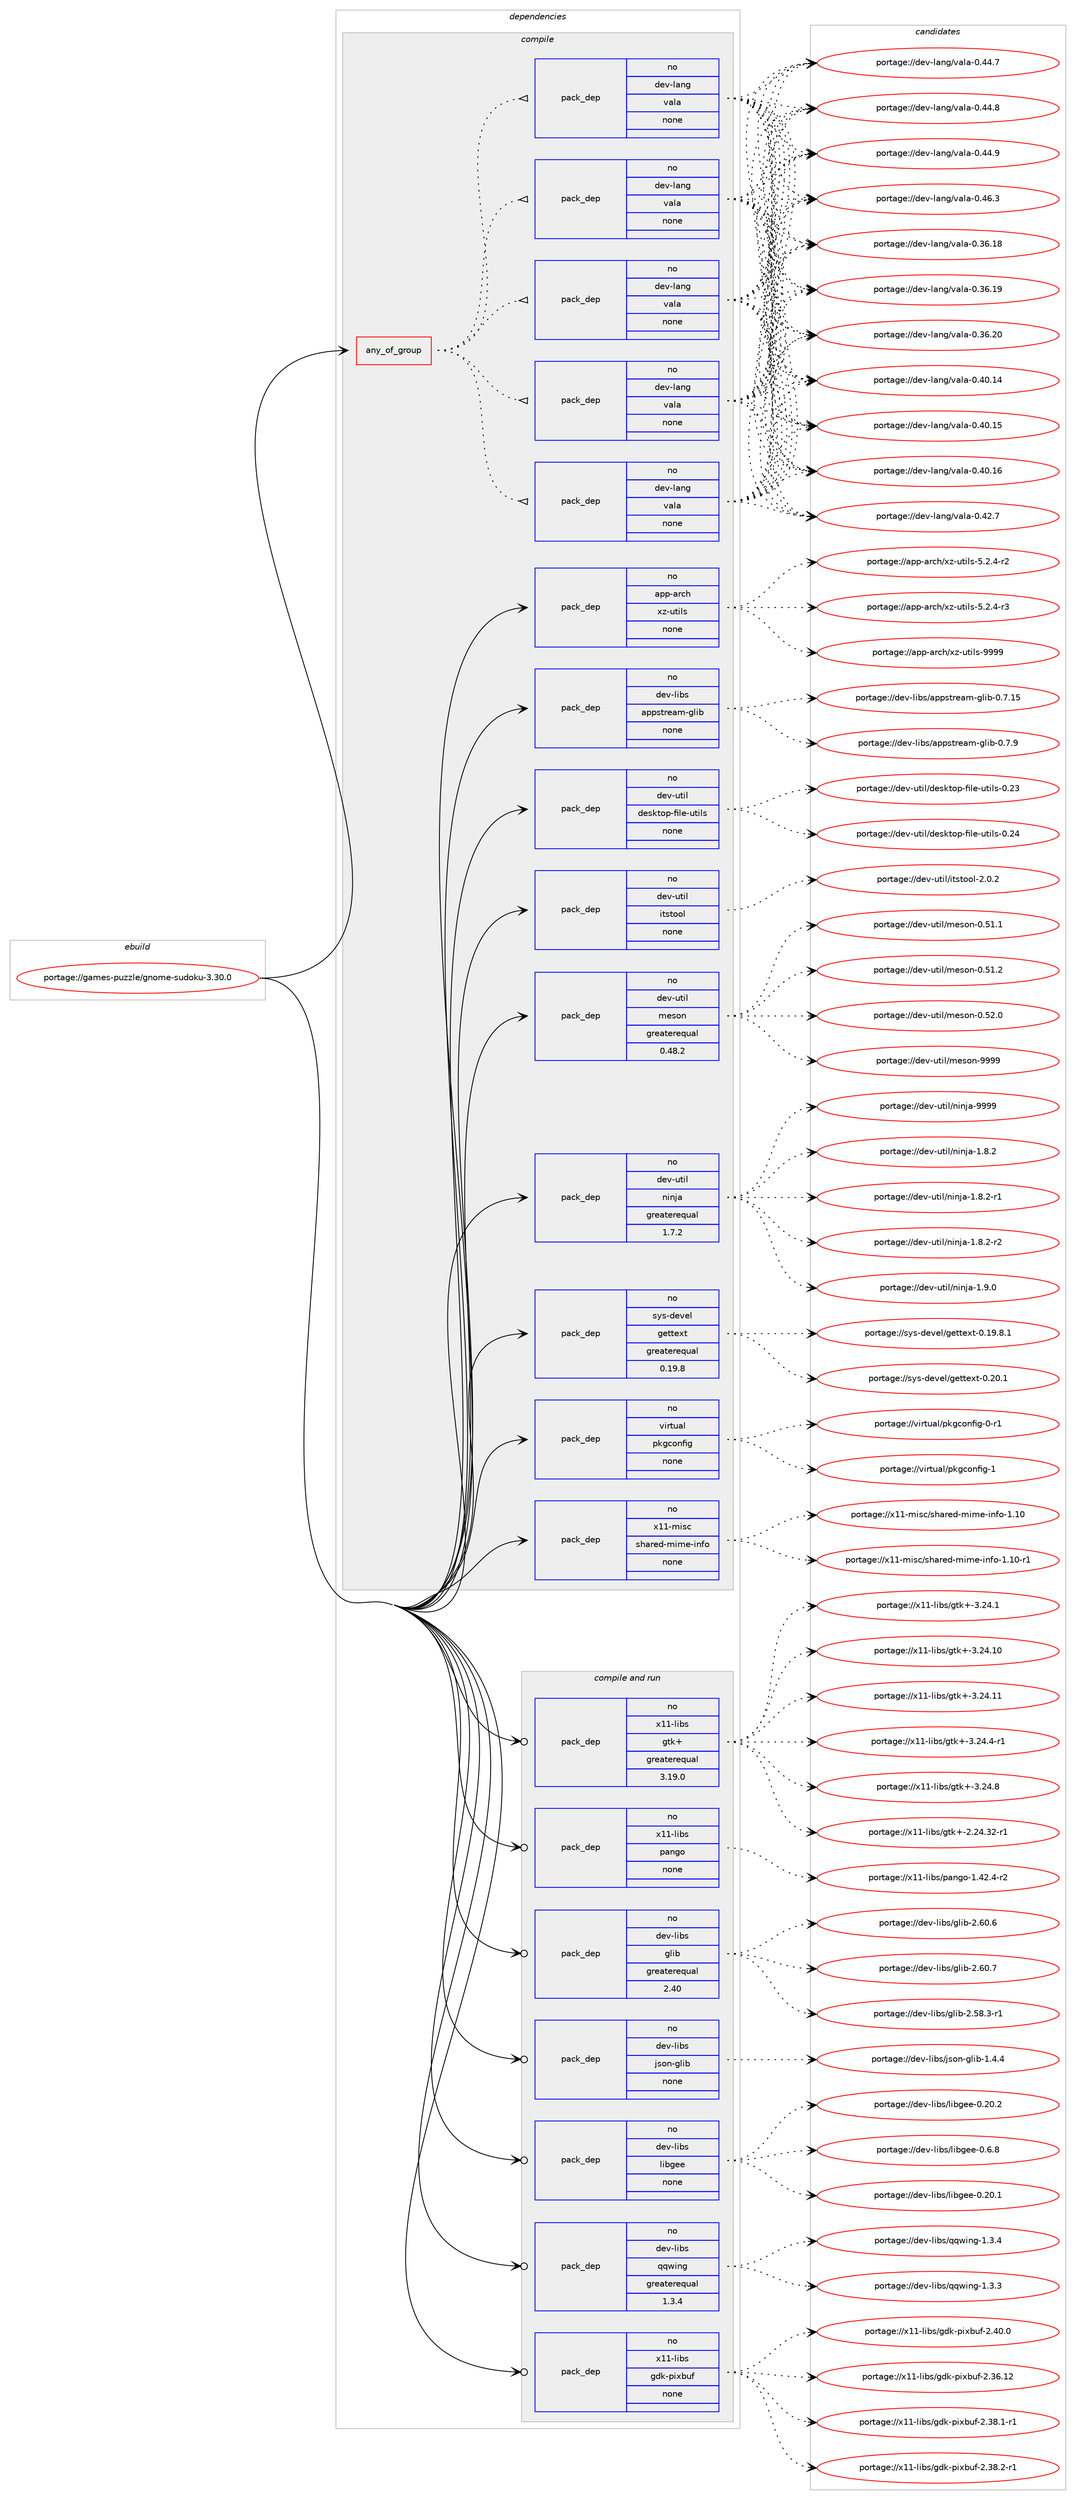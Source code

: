 digraph prolog {

# *************
# Graph options
# *************

newrank=true;
concentrate=true;
compound=true;
graph [rankdir=LR,fontname=Helvetica,fontsize=10,ranksep=1.5];#, ranksep=2.5, nodesep=0.2];
edge  [arrowhead=vee];
node  [fontname=Helvetica,fontsize=10];

# **********
# The ebuild
# **********

subgraph cluster_leftcol {
color=gray;
rank=same;
label=<<i>ebuild</i>>;
id [label="portage://games-puzzle/gnome-sudoku-3.30.0", color=red, width=4, href="../games-puzzle/gnome-sudoku-3.30.0.svg"];
}

# ****************
# The dependencies
# ****************

subgraph cluster_midcol {
color=gray;
label=<<i>dependencies</i>>;
subgraph cluster_compile {
fillcolor="#eeeeee";
style=filled;
label=<<i>compile</i>>;
subgraph any3923 {
dependency274845 [label=<<TABLE BORDER="0" CELLBORDER="1" CELLSPACING="0" CELLPADDING="4"><TR><TD CELLPADDING="10">any_of_group</TD></TR></TABLE>>, shape=none, color=red];subgraph pack197248 {
dependency274846 [label=<<TABLE BORDER="0" CELLBORDER="1" CELLSPACING="0" CELLPADDING="4" WIDTH="220"><TR><TD ROWSPAN="6" CELLPADDING="30">pack_dep</TD></TR><TR><TD WIDTH="110">no</TD></TR><TR><TD>dev-lang</TD></TR><TR><TD>vala</TD></TR><TR><TD>none</TD></TR><TR><TD></TD></TR></TABLE>>, shape=none, color=blue];
}
dependency274845:e -> dependency274846:w [weight=20,style="dotted",arrowhead="oinv"];
subgraph pack197249 {
dependency274847 [label=<<TABLE BORDER="0" CELLBORDER="1" CELLSPACING="0" CELLPADDING="4" WIDTH="220"><TR><TD ROWSPAN="6" CELLPADDING="30">pack_dep</TD></TR><TR><TD WIDTH="110">no</TD></TR><TR><TD>dev-lang</TD></TR><TR><TD>vala</TD></TR><TR><TD>none</TD></TR><TR><TD></TD></TR></TABLE>>, shape=none, color=blue];
}
dependency274845:e -> dependency274847:w [weight=20,style="dotted",arrowhead="oinv"];
subgraph pack197250 {
dependency274848 [label=<<TABLE BORDER="0" CELLBORDER="1" CELLSPACING="0" CELLPADDING="4" WIDTH="220"><TR><TD ROWSPAN="6" CELLPADDING="30">pack_dep</TD></TR><TR><TD WIDTH="110">no</TD></TR><TR><TD>dev-lang</TD></TR><TR><TD>vala</TD></TR><TR><TD>none</TD></TR><TR><TD></TD></TR></TABLE>>, shape=none, color=blue];
}
dependency274845:e -> dependency274848:w [weight=20,style="dotted",arrowhead="oinv"];
subgraph pack197251 {
dependency274849 [label=<<TABLE BORDER="0" CELLBORDER="1" CELLSPACING="0" CELLPADDING="4" WIDTH="220"><TR><TD ROWSPAN="6" CELLPADDING="30">pack_dep</TD></TR><TR><TD WIDTH="110">no</TD></TR><TR><TD>dev-lang</TD></TR><TR><TD>vala</TD></TR><TR><TD>none</TD></TR><TR><TD></TD></TR></TABLE>>, shape=none, color=blue];
}
dependency274845:e -> dependency274849:w [weight=20,style="dotted",arrowhead="oinv"];
subgraph pack197252 {
dependency274850 [label=<<TABLE BORDER="0" CELLBORDER="1" CELLSPACING="0" CELLPADDING="4" WIDTH="220"><TR><TD ROWSPAN="6" CELLPADDING="30">pack_dep</TD></TR><TR><TD WIDTH="110">no</TD></TR><TR><TD>dev-lang</TD></TR><TR><TD>vala</TD></TR><TR><TD>none</TD></TR><TR><TD></TD></TR></TABLE>>, shape=none, color=blue];
}
dependency274845:e -> dependency274850:w [weight=20,style="dotted",arrowhead="oinv"];
}
id:e -> dependency274845:w [weight=20,style="solid",arrowhead="vee"];
subgraph pack197253 {
dependency274851 [label=<<TABLE BORDER="0" CELLBORDER="1" CELLSPACING="0" CELLPADDING="4" WIDTH="220"><TR><TD ROWSPAN="6" CELLPADDING="30">pack_dep</TD></TR><TR><TD WIDTH="110">no</TD></TR><TR><TD>app-arch</TD></TR><TR><TD>xz-utils</TD></TR><TR><TD>none</TD></TR><TR><TD></TD></TR></TABLE>>, shape=none, color=blue];
}
id:e -> dependency274851:w [weight=20,style="solid",arrowhead="vee"];
subgraph pack197254 {
dependency274852 [label=<<TABLE BORDER="0" CELLBORDER="1" CELLSPACING="0" CELLPADDING="4" WIDTH="220"><TR><TD ROWSPAN="6" CELLPADDING="30">pack_dep</TD></TR><TR><TD WIDTH="110">no</TD></TR><TR><TD>dev-libs</TD></TR><TR><TD>appstream-glib</TD></TR><TR><TD>none</TD></TR><TR><TD></TD></TR></TABLE>>, shape=none, color=blue];
}
id:e -> dependency274852:w [weight=20,style="solid",arrowhead="vee"];
subgraph pack197255 {
dependency274853 [label=<<TABLE BORDER="0" CELLBORDER="1" CELLSPACING="0" CELLPADDING="4" WIDTH="220"><TR><TD ROWSPAN="6" CELLPADDING="30">pack_dep</TD></TR><TR><TD WIDTH="110">no</TD></TR><TR><TD>dev-util</TD></TR><TR><TD>desktop-file-utils</TD></TR><TR><TD>none</TD></TR><TR><TD></TD></TR></TABLE>>, shape=none, color=blue];
}
id:e -> dependency274853:w [weight=20,style="solid",arrowhead="vee"];
subgraph pack197256 {
dependency274854 [label=<<TABLE BORDER="0" CELLBORDER="1" CELLSPACING="0" CELLPADDING="4" WIDTH="220"><TR><TD ROWSPAN="6" CELLPADDING="30">pack_dep</TD></TR><TR><TD WIDTH="110">no</TD></TR><TR><TD>dev-util</TD></TR><TR><TD>itstool</TD></TR><TR><TD>none</TD></TR><TR><TD></TD></TR></TABLE>>, shape=none, color=blue];
}
id:e -> dependency274854:w [weight=20,style="solid",arrowhead="vee"];
subgraph pack197257 {
dependency274855 [label=<<TABLE BORDER="0" CELLBORDER="1" CELLSPACING="0" CELLPADDING="4" WIDTH="220"><TR><TD ROWSPAN="6" CELLPADDING="30">pack_dep</TD></TR><TR><TD WIDTH="110">no</TD></TR><TR><TD>dev-util</TD></TR><TR><TD>meson</TD></TR><TR><TD>greaterequal</TD></TR><TR><TD>0.48.2</TD></TR></TABLE>>, shape=none, color=blue];
}
id:e -> dependency274855:w [weight=20,style="solid",arrowhead="vee"];
subgraph pack197258 {
dependency274856 [label=<<TABLE BORDER="0" CELLBORDER="1" CELLSPACING="0" CELLPADDING="4" WIDTH="220"><TR><TD ROWSPAN="6" CELLPADDING="30">pack_dep</TD></TR><TR><TD WIDTH="110">no</TD></TR><TR><TD>dev-util</TD></TR><TR><TD>ninja</TD></TR><TR><TD>greaterequal</TD></TR><TR><TD>1.7.2</TD></TR></TABLE>>, shape=none, color=blue];
}
id:e -> dependency274856:w [weight=20,style="solid",arrowhead="vee"];
subgraph pack197259 {
dependency274857 [label=<<TABLE BORDER="0" CELLBORDER="1" CELLSPACING="0" CELLPADDING="4" WIDTH="220"><TR><TD ROWSPAN="6" CELLPADDING="30">pack_dep</TD></TR><TR><TD WIDTH="110">no</TD></TR><TR><TD>sys-devel</TD></TR><TR><TD>gettext</TD></TR><TR><TD>greaterequal</TD></TR><TR><TD>0.19.8</TD></TR></TABLE>>, shape=none, color=blue];
}
id:e -> dependency274857:w [weight=20,style="solid",arrowhead="vee"];
subgraph pack197260 {
dependency274858 [label=<<TABLE BORDER="0" CELLBORDER="1" CELLSPACING="0" CELLPADDING="4" WIDTH="220"><TR><TD ROWSPAN="6" CELLPADDING="30">pack_dep</TD></TR><TR><TD WIDTH="110">no</TD></TR><TR><TD>virtual</TD></TR><TR><TD>pkgconfig</TD></TR><TR><TD>none</TD></TR><TR><TD></TD></TR></TABLE>>, shape=none, color=blue];
}
id:e -> dependency274858:w [weight=20,style="solid",arrowhead="vee"];
subgraph pack197261 {
dependency274859 [label=<<TABLE BORDER="0" CELLBORDER="1" CELLSPACING="0" CELLPADDING="4" WIDTH="220"><TR><TD ROWSPAN="6" CELLPADDING="30">pack_dep</TD></TR><TR><TD WIDTH="110">no</TD></TR><TR><TD>x11-misc</TD></TR><TR><TD>shared-mime-info</TD></TR><TR><TD>none</TD></TR><TR><TD></TD></TR></TABLE>>, shape=none, color=blue];
}
id:e -> dependency274859:w [weight=20,style="solid",arrowhead="vee"];
}
subgraph cluster_compileandrun {
fillcolor="#eeeeee";
style=filled;
label=<<i>compile and run</i>>;
subgraph pack197262 {
dependency274860 [label=<<TABLE BORDER="0" CELLBORDER="1" CELLSPACING="0" CELLPADDING="4" WIDTH="220"><TR><TD ROWSPAN="6" CELLPADDING="30">pack_dep</TD></TR><TR><TD WIDTH="110">no</TD></TR><TR><TD>dev-libs</TD></TR><TR><TD>glib</TD></TR><TR><TD>greaterequal</TD></TR><TR><TD>2.40</TD></TR></TABLE>>, shape=none, color=blue];
}
id:e -> dependency274860:w [weight=20,style="solid",arrowhead="odotvee"];
subgraph pack197263 {
dependency274861 [label=<<TABLE BORDER="0" CELLBORDER="1" CELLSPACING="0" CELLPADDING="4" WIDTH="220"><TR><TD ROWSPAN="6" CELLPADDING="30">pack_dep</TD></TR><TR><TD WIDTH="110">no</TD></TR><TR><TD>dev-libs</TD></TR><TR><TD>json-glib</TD></TR><TR><TD>none</TD></TR><TR><TD></TD></TR></TABLE>>, shape=none, color=blue];
}
id:e -> dependency274861:w [weight=20,style="solid",arrowhead="odotvee"];
subgraph pack197264 {
dependency274862 [label=<<TABLE BORDER="0" CELLBORDER="1" CELLSPACING="0" CELLPADDING="4" WIDTH="220"><TR><TD ROWSPAN="6" CELLPADDING="30">pack_dep</TD></TR><TR><TD WIDTH="110">no</TD></TR><TR><TD>dev-libs</TD></TR><TR><TD>libgee</TD></TR><TR><TD>none</TD></TR><TR><TD></TD></TR></TABLE>>, shape=none, color=blue];
}
id:e -> dependency274862:w [weight=20,style="solid",arrowhead="odotvee"];
subgraph pack197265 {
dependency274863 [label=<<TABLE BORDER="0" CELLBORDER="1" CELLSPACING="0" CELLPADDING="4" WIDTH="220"><TR><TD ROWSPAN="6" CELLPADDING="30">pack_dep</TD></TR><TR><TD WIDTH="110">no</TD></TR><TR><TD>dev-libs</TD></TR><TR><TD>qqwing</TD></TR><TR><TD>greaterequal</TD></TR><TR><TD>1.3.4</TD></TR></TABLE>>, shape=none, color=blue];
}
id:e -> dependency274863:w [weight=20,style="solid",arrowhead="odotvee"];
subgraph pack197266 {
dependency274864 [label=<<TABLE BORDER="0" CELLBORDER="1" CELLSPACING="0" CELLPADDING="4" WIDTH="220"><TR><TD ROWSPAN="6" CELLPADDING="30">pack_dep</TD></TR><TR><TD WIDTH="110">no</TD></TR><TR><TD>x11-libs</TD></TR><TR><TD>gdk-pixbuf</TD></TR><TR><TD>none</TD></TR><TR><TD></TD></TR></TABLE>>, shape=none, color=blue];
}
id:e -> dependency274864:w [weight=20,style="solid",arrowhead="odotvee"];
subgraph pack197267 {
dependency274865 [label=<<TABLE BORDER="0" CELLBORDER="1" CELLSPACING="0" CELLPADDING="4" WIDTH="220"><TR><TD ROWSPAN="6" CELLPADDING="30">pack_dep</TD></TR><TR><TD WIDTH="110">no</TD></TR><TR><TD>x11-libs</TD></TR><TR><TD>gtk+</TD></TR><TR><TD>greaterequal</TD></TR><TR><TD>3.19.0</TD></TR></TABLE>>, shape=none, color=blue];
}
id:e -> dependency274865:w [weight=20,style="solid",arrowhead="odotvee"];
subgraph pack197268 {
dependency274866 [label=<<TABLE BORDER="0" CELLBORDER="1" CELLSPACING="0" CELLPADDING="4" WIDTH="220"><TR><TD ROWSPAN="6" CELLPADDING="30">pack_dep</TD></TR><TR><TD WIDTH="110">no</TD></TR><TR><TD>x11-libs</TD></TR><TR><TD>pango</TD></TR><TR><TD>none</TD></TR><TR><TD></TD></TR></TABLE>>, shape=none, color=blue];
}
id:e -> dependency274866:w [weight=20,style="solid",arrowhead="odotvee"];
}
subgraph cluster_run {
fillcolor="#eeeeee";
style=filled;
label=<<i>run</i>>;
}
}

# **************
# The candidates
# **************

subgraph cluster_choices {
rank=same;
color=gray;
label=<<i>candidates</i>>;

subgraph choice197248 {
color=black;
nodesep=1;
choiceportage10010111845108971101034711897108974548465154464956 [label="portage://dev-lang/vala-0.36.18", color=red, width=4,href="../dev-lang/vala-0.36.18.svg"];
choiceportage10010111845108971101034711897108974548465154464957 [label="portage://dev-lang/vala-0.36.19", color=red, width=4,href="../dev-lang/vala-0.36.19.svg"];
choiceportage10010111845108971101034711897108974548465154465048 [label="portage://dev-lang/vala-0.36.20", color=red, width=4,href="../dev-lang/vala-0.36.20.svg"];
choiceportage10010111845108971101034711897108974548465248464952 [label="portage://dev-lang/vala-0.40.14", color=red, width=4,href="../dev-lang/vala-0.40.14.svg"];
choiceportage10010111845108971101034711897108974548465248464953 [label="portage://dev-lang/vala-0.40.15", color=red, width=4,href="../dev-lang/vala-0.40.15.svg"];
choiceportage10010111845108971101034711897108974548465248464954 [label="portage://dev-lang/vala-0.40.16", color=red, width=4,href="../dev-lang/vala-0.40.16.svg"];
choiceportage100101118451089711010347118971089745484652504655 [label="portage://dev-lang/vala-0.42.7", color=red, width=4,href="../dev-lang/vala-0.42.7.svg"];
choiceportage100101118451089711010347118971089745484652524655 [label="portage://dev-lang/vala-0.44.7", color=red, width=4,href="../dev-lang/vala-0.44.7.svg"];
choiceportage100101118451089711010347118971089745484652524656 [label="portage://dev-lang/vala-0.44.8", color=red, width=4,href="../dev-lang/vala-0.44.8.svg"];
choiceportage100101118451089711010347118971089745484652524657 [label="portage://dev-lang/vala-0.44.9", color=red, width=4,href="../dev-lang/vala-0.44.9.svg"];
choiceportage100101118451089711010347118971089745484652544651 [label="portage://dev-lang/vala-0.46.3", color=red, width=4,href="../dev-lang/vala-0.46.3.svg"];
dependency274846:e -> choiceportage10010111845108971101034711897108974548465154464956:w [style=dotted,weight="100"];
dependency274846:e -> choiceportage10010111845108971101034711897108974548465154464957:w [style=dotted,weight="100"];
dependency274846:e -> choiceportage10010111845108971101034711897108974548465154465048:w [style=dotted,weight="100"];
dependency274846:e -> choiceportage10010111845108971101034711897108974548465248464952:w [style=dotted,weight="100"];
dependency274846:e -> choiceportage10010111845108971101034711897108974548465248464953:w [style=dotted,weight="100"];
dependency274846:e -> choiceportage10010111845108971101034711897108974548465248464954:w [style=dotted,weight="100"];
dependency274846:e -> choiceportage100101118451089711010347118971089745484652504655:w [style=dotted,weight="100"];
dependency274846:e -> choiceportage100101118451089711010347118971089745484652524655:w [style=dotted,weight="100"];
dependency274846:e -> choiceportage100101118451089711010347118971089745484652524656:w [style=dotted,weight="100"];
dependency274846:e -> choiceportage100101118451089711010347118971089745484652524657:w [style=dotted,weight="100"];
dependency274846:e -> choiceportage100101118451089711010347118971089745484652544651:w [style=dotted,weight="100"];
}
subgraph choice197249 {
color=black;
nodesep=1;
choiceportage10010111845108971101034711897108974548465154464956 [label="portage://dev-lang/vala-0.36.18", color=red, width=4,href="../dev-lang/vala-0.36.18.svg"];
choiceportage10010111845108971101034711897108974548465154464957 [label="portage://dev-lang/vala-0.36.19", color=red, width=4,href="../dev-lang/vala-0.36.19.svg"];
choiceportage10010111845108971101034711897108974548465154465048 [label="portage://dev-lang/vala-0.36.20", color=red, width=4,href="../dev-lang/vala-0.36.20.svg"];
choiceportage10010111845108971101034711897108974548465248464952 [label="portage://dev-lang/vala-0.40.14", color=red, width=4,href="../dev-lang/vala-0.40.14.svg"];
choiceportage10010111845108971101034711897108974548465248464953 [label="portage://dev-lang/vala-0.40.15", color=red, width=4,href="../dev-lang/vala-0.40.15.svg"];
choiceportage10010111845108971101034711897108974548465248464954 [label="portage://dev-lang/vala-0.40.16", color=red, width=4,href="../dev-lang/vala-0.40.16.svg"];
choiceportage100101118451089711010347118971089745484652504655 [label="portage://dev-lang/vala-0.42.7", color=red, width=4,href="../dev-lang/vala-0.42.7.svg"];
choiceportage100101118451089711010347118971089745484652524655 [label="portage://dev-lang/vala-0.44.7", color=red, width=4,href="../dev-lang/vala-0.44.7.svg"];
choiceportage100101118451089711010347118971089745484652524656 [label="portage://dev-lang/vala-0.44.8", color=red, width=4,href="../dev-lang/vala-0.44.8.svg"];
choiceportage100101118451089711010347118971089745484652524657 [label="portage://dev-lang/vala-0.44.9", color=red, width=4,href="../dev-lang/vala-0.44.9.svg"];
choiceportage100101118451089711010347118971089745484652544651 [label="portage://dev-lang/vala-0.46.3", color=red, width=4,href="../dev-lang/vala-0.46.3.svg"];
dependency274847:e -> choiceportage10010111845108971101034711897108974548465154464956:w [style=dotted,weight="100"];
dependency274847:e -> choiceportage10010111845108971101034711897108974548465154464957:w [style=dotted,weight="100"];
dependency274847:e -> choiceportage10010111845108971101034711897108974548465154465048:w [style=dotted,weight="100"];
dependency274847:e -> choiceportage10010111845108971101034711897108974548465248464952:w [style=dotted,weight="100"];
dependency274847:e -> choiceportage10010111845108971101034711897108974548465248464953:w [style=dotted,weight="100"];
dependency274847:e -> choiceportage10010111845108971101034711897108974548465248464954:w [style=dotted,weight="100"];
dependency274847:e -> choiceportage100101118451089711010347118971089745484652504655:w [style=dotted,weight="100"];
dependency274847:e -> choiceportage100101118451089711010347118971089745484652524655:w [style=dotted,weight="100"];
dependency274847:e -> choiceportage100101118451089711010347118971089745484652524656:w [style=dotted,weight="100"];
dependency274847:e -> choiceportage100101118451089711010347118971089745484652524657:w [style=dotted,weight="100"];
dependency274847:e -> choiceportage100101118451089711010347118971089745484652544651:w [style=dotted,weight="100"];
}
subgraph choice197250 {
color=black;
nodesep=1;
choiceportage10010111845108971101034711897108974548465154464956 [label="portage://dev-lang/vala-0.36.18", color=red, width=4,href="../dev-lang/vala-0.36.18.svg"];
choiceportage10010111845108971101034711897108974548465154464957 [label="portage://dev-lang/vala-0.36.19", color=red, width=4,href="../dev-lang/vala-0.36.19.svg"];
choiceportage10010111845108971101034711897108974548465154465048 [label="portage://dev-lang/vala-0.36.20", color=red, width=4,href="../dev-lang/vala-0.36.20.svg"];
choiceportage10010111845108971101034711897108974548465248464952 [label="portage://dev-lang/vala-0.40.14", color=red, width=4,href="../dev-lang/vala-0.40.14.svg"];
choiceportage10010111845108971101034711897108974548465248464953 [label="portage://dev-lang/vala-0.40.15", color=red, width=4,href="../dev-lang/vala-0.40.15.svg"];
choiceportage10010111845108971101034711897108974548465248464954 [label="portage://dev-lang/vala-0.40.16", color=red, width=4,href="../dev-lang/vala-0.40.16.svg"];
choiceportage100101118451089711010347118971089745484652504655 [label="portage://dev-lang/vala-0.42.7", color=red, width=4,href="../dev-lang/vala-0.42.7.svg"];
choiceportage100101118451089711010347118971089745484652524655 [label="portage://dev-lang/vala-0.44.7", color=red, width=4,href="../dev-lang/vala-0.44.7.svg"];
choiceportage100101118451089711010347118971089745484652524656 [label="portage://dev-lang/vala-0.44.8", color=red, width=4,href="../dev-lang/vala-0.44.8.svg"];
choiceportage100101118451089711010347118971089745484652524657 [label="portage://dev-lang/vala-0.44.9", color=red, width=4,href="../dev-lang/vala-0.44.9.svg"];
choiceportage100101118451089711010347118971089745484652544651 [label="portage://dev-lang/vala-0.46.3", color=red, width=4,href="../dev-lang/vala-0.46.3.svg"];
dependency274848:e -> choiceportage10010111845108971101034711897108974548465154464956:w [style=dotted,weight="100"];
dependency274848:e -> choiceportage10010111845108971101034711897108974548465154464957:w [style=dotted,weight="100"];
dependency274848:e -> choiceportage10010111845108971101034711897108974548465154465048:w [style=dotted,weight="100"];
dependency274848:e -> choiceportage10010111845108971101034711897108974548465248464952:w [style=dotted,weight="100"];
dependency274848:e -> choiceportage10010111845108971101034711897108974548465248464953:w [style=dotted,weight="100"];
dependency274848:e -> choiceportage10010111845108971101034711897108974548465248464954:w [style=dotted,weight="100"];
dependency274848:e -> choiceportage100101118451089711010347118971089745484652504655:w [style=dotted,weight="100"];
dependency274848:e -> choiceportage100101118451089711010347118971089745484652524655:w [style=dotted,weight="100"];
dependency274848:e -> choiceportage100101118451089711010347118971089745484652524656:w [style=dotted,weight="100"];
dependency274848:e -> choiceportage100101118451089711010347118971089745484652524657:w [style=dotted,weight="100"];
dependency274848:e -> choiceportage100101118451089711010347118971089745484652544651:w [style=dotted,weight="100"];
}
subgraph choice197251 {
color=black;
nodesep=1;
choiceportage10010111845108971101034711897108974548465154464956 [label="portage://dev-lang/vala-0.36.18", color=red, width=4,href="../dev-lang/vala-0.36.18.svg"];
choiceportage10010111845108971101034711897108974548465154464957 [label="portage://dev-lang/vala-0.36.19", color=red, width=4,href="../dev-lang/vala-0.36.19.svg"];
choiceportage10010111845108971101034711897108974548465154465048 [label="portage://dev-lang/vala-0.36.20", color=red, width=4,href="../dev-lang/vala-0.36.20.svg"];
choiceportage10010111845108971101034711897108974548465248464952 [label="portage://dev-lang/vala-0.40.14", color=red, width=4,href="../dev-lang/vala-0.40.14.svg"];
choiceportage10010111845108971101034711897108974548465248464953 [label="portage://dev-lang/vala-0.40.15", color=red, width=4,href="../dev-lang/vala-0.40.15.svg"];
choiceportage10010111845108971101034711897108974548465248464954 [label="portage://dev-lang/vala-0.40.16", color=red, width=4,href="../dev-lang/vala-0.40.16.svg"];
choiceportage100101118451089711010347118971089745484652504655 [label="portage://dev-lang/vala-0.42.7", color=red, width=4,href="../dev-lang/vala-0.42.7.svg"];
choiceportage100101118451089711010347118971089745484652524655 [label="portage://dev-lang/vala-0.44.7", color=red, width=4,href="../dev-lang/vala-0.44.7.svg"];
choiceportage100101118451089711010347118971089745484652524656 [label="portage://dev-lang/vala-0.44.8", color=red, width=4,href="../dev-lang/vala-0.44.8.svg"];
choiceportage100101118451089711010347118971089745484652524657 [label="portage://dev-lang/vala-0.44.9", color=red, width=4,href="../dev-lang/vala-0.44.9.svg"];
choiceportage100101118451089711010347118971089745484652544651 [label="portage://dev-lang/vala-0.46.3", color=red, width=4,href="../dev-lang/vala-0.46.3.svg"];
dependency274849:e -> choiceportage10010111845108971101034711897108974548465154464956:w [style=dotted,weight="100"];
dependency274849:e -> choiceportage10010111845108971101034711897108974548465154464957:w [style=dotted,weight="100"];
dependency274849:e -> choiceportage10010111845108971101034711897108974548465154465048:w [style=dotted,weight="100"];
dependency274849:e -> choiceportage10010111845108971101034711897108974548465248464952:w [style=dotted,weight="100"];
dependency274849:e -> choiceportage10010111845108971101034711897108974548465248464953:w [style=dotted,weight="100"];
dependency274849:e -> choiceportage10010111845108971101034711897108974548465248464954:w [style=dotted,weight="100"];
dependency274849:e -> choiceportage100101118451089711010347118971089745484652504655:w [style=dotted,weight="100"];
dependency274849:e -> choiceportage100101118451089711010347118971089745484652524655:w [style=dotted,weight="100"];
dependency274849:e -> choiceportage100101118451089711010347118971089745484652524656:w [style=dotted,weight="100"];
dependency274849:e -> choiceportage100101118451089711010347118971089745484652524657:w [style=dotted,weight="100"];
dependency274849:e -> choiceportage100101118451089711010347118971089745484652544651:w [style=dotted,weight="100"];
}
subgraph choice197252 {
color=black;
nodesep=1;
choiceportage10010111845108971101034711897108974548465154464956 [label="portage://dev-lang/vala-0.36.18", color=red, width=4,href="../dev-lang/vala-0.36.18.svg"];
choiceportage10010111845108971101034711897108974548465154464957 [label="portage://dev-lang/vala-0.36.19", color=red, width=4,href="../dev-lang/vala-0.36.19.svg"];
choiceportage10010111845108971101034711897108974548465154465048 [label="portage://dev-lang/vala-0.36.20", color=red, width=4,href="../dev-lang/vala-0.36.20.svg"];
choiceportage10010111845108971101034711897108974548465248464952 [label="portage://dev-lang/vala-0.40.14", color=red, width=4,href="../dev-lang/vala-0.40.14.svg"];
choiceportage10010111845108971101034711897108974548465248464953 [label="portage://dev-lang/vala-0.40.15", color=red, width=4,href="../dev-lang/vala-0.40.15.svg"];
choiceportage10010111845108971101034711897108974548465248464954 [label="portage://dev-lang/vala-0.40.16", color=red, width=4,href="../dev-lang/vala-0.40.16.svg"];
choiceportage100101118451089711010347118971089745484652504655 [label="portage://dev-lang/vala-0.42.7", color=red, width=4,href="../dev-lang/vala-0.42.7.svg"];
choiceportage100101118451089711010347118971089745484652524655 [label="portage://dev-lang/vala-0.44.7", color=red, width=4,href="../dev-lang/vala-0.44.7.svg"];
choiceportage100101118451089711010347118971089745484652524656 [label="portage://dev-lang/vala-0.44.8", color=red, width=4,href="../dev-lang/vala-0.44.8.svg"];
choiceportage100101118451089711010347118971089745484652524657 [label="portage://dev-lang/vala-0.44.9", color=red, width=4,href="../dev-lang/vala-0.44.9.svg"];
choiceportage100101118451089711010347118971089745484652544651 [label="portage://dev-lang/vala-0.46.3", color=red, width=4,href="../dev-lang/vala-0.46.3.svg"];
dependency274850:e -> choiceportage10010111845108971101034711897108974548465154464956:w [style=dotted,weight="100"];
dependency274850:e -> choiceportage10010111845108971101034711897108974548465154464957:w [style=dotted,weight="100"];
dependency274850:e -> choiceportage10010111845108971101034711897108974548465154465048:w [style=dotted,weight="100"];
dependency274850:e -> choiceportage10010111845108971101034711897108974548465248464952:w [style=dotted,weight="100"];
dependency274850:e -> choiceportage10010111845108971101034711897108974548465248464953:w [style=dotted,weight="100"];
dependency274850:e -> choiceportage10010111845108971101034711897108974548465248464954:w [style=dotted,weight="100"];
dependency274850:e -> choiceportage100101118451089711010347118971089745484652504655:w [style=dotted,weight="100"];
dependency274850:e -> choiceportage100101118451089711010347118971089745484652524655:w [style=dotted,weight="100"];
dependency274850:e -> choiceportage100101118451089711010347118971089745484652524656:w [style=dotted,weight="100"];
dependency274850:e -> choiceportage100101118451089711010347118971089745484652524657:w [style=dotted,weight="100"];
dependency274850:e -> choiceportage100101118451089711010347118971089745484652544651:w [style=dotted,weight="100"];
}
subgraph choice197253 {
color=black;
nodesep=1;
choiceportage9711211245971149910447120122451171161051081154553465046524511450 [label="portage://app-arch/xz-utils-5.2.4-r2", color=red, width=4,href="../app-arch/xz-utils-5.2.4-r2.svg"];
choiceportage9711211245971149910447120122451171161051081154553465046524511451 [label="portage://app-arch/xz-utils-5.2.4-r3", color=red, width=4,href="../app-arch/xz-utils-5.2.4-r3.svg"];
choiceportage9711211245971149910447120122451171161051081154557575757 [label="portage://app-arch/xz-utils-9999", color=red, width=4,href="../app-arch/xz-utils-9999.svg"];
dependency274851:e -> choiceportage9711211245971149910447120122451171161051081154553465046524511450:w [style=dotted,weight="100"];
dependency274851:e -> choiceportage9711211245971149910447120122451171161051081154553465046524511451:w [style=dotted,weight="100"];
dependency274851:e -> choiceportage9711211245971149910447120122451171161051081154557575757:w [style=dotted,weight="100"];
}
subgraph choice197254 {
color=black;
nodesep=1;
choiceportage1001011184510810598115479711211211511611410197109451031081059845484655464953 [label="portage://dev-libs/appstream-glib-0.7.15", color=red, width=4,href="../dev-libs/appstream-glib-0.7.15.svg"];
choiceportage10010111845108105981154797112112115116114101971094510310810598454846554657 [label="portage://dev-libs/appstream-glib-0.7.9", color=red, width=4,href="../dev-libs/appstream-glib-0.7.9.svg"];
dependency274852:e -> choiceportage1001011184510810598115479711211211511611410197109451031081059845484655464953:w [style=dotted,weight="100"];
dependency274852:e -> choiceportage10010111845108105981154797112112115116114101971094510310810598454846554657:w [style=dotted,weight="100"];
}
subgraph choice197255 {
color=black;
nodesep=1;
choiceportage100101118451171161051084710010111510711611111245102105108101451171161051081154548465051 [label="portage://dev-util/desktop-file-utils-0.23", color=red, width=4,href="../dev-util/desktop-file-utils-0.23.svg"];
choiceportage100101118451171161051084710010111510711611111245102105108101451171161051081154548465052 [label="portage://dev-util/desktop-file-utils-0.24", color=red, width=4,href="../dev-util/desktop-file-utils-0.24.svg"];
dependency274853:e -> choiceportage100101118451171161051084710010111510711611111245102105108101451171161051081154548465051:w [style=dotted,weight="100"];
dependency274853:e -> choiceportage100101118451171161051084710010111510711611111245102105108101451171161051081154548465052:w [style=dotted,weight="100"];
}
subgraph choice197256 {
color=black;
nodesep=1;
choiceportage1001011184511711610510847105116115116111111108455046484650 [label="portage://dev-util/itstool-2.0.2", color=red, width=4,href="../dev-util/itstool-2.0.2.svg"];
dependency274854:e -> choiceportage1001011184511711610510847105116115116111111108455046484650:w [style=dotted,weight="100"];
}
subgraph choice197257 {
color=black;
nodesep=1;
choiceportage100101118451171161051084710910111511111045484653494649 [label="portage://dev-util/meson-0.51.1", color=red, width=4,href="../dev-util/meson-0.51.1.svg"];
choiceportage100101118451171161051084710910111511111045484653494650 [label="portage://dev-util/meson-0.51.2", color=red, width=4,href="../dev-util/meson-0.51.2.svg"];
choiceportage100101118451171161051084710910111511111045484653504648 [label="portage://dev-util/meson-0.52.0", color=red, width=4,href="../dev-util/meson-0.52.0.svg"];
choiceportage10010111845117116105108471091011151111104557575757 [label="portage://dev-util/meson-9999", color=red, width=4,href="../dev-util/meson-9999.svg"];
dependency274855:e -> choiceportage100101118451171161051084710910111511111045484653494649:w [style=dotted,weight="100"];
dependency274855:e -> choiceportage100101118451171161051084710910111511111045484653494650:w [style=dotted,weight="100"];
dependency274855:e -> choiceportage100101118451171161051084710910111511111045484653504648:w [style=dotted,weight="100"];
dependency274855:e -> choiceportage10010111845117116105108471091011151111104557575757:w [style=dotted,weight="100"];
}
subgraph choice197258 {
color=black;
nodesep=1;
choiceportage100101118451171161051084711010511010697454946564650 [label="portage://dev-util/ninja-1.8.2", color=red, width=4,href="../dev-util/ninja-1.8.2.svg"];
choiceportage1001011184511711610510847110105110106974549465646504511449 [label="portage://dev-util/ninja-1.8.2-r1", color=red, width=4,href="../dev-util/ninja-1.8.2-r1.svg"];
choiceportage1001011184511711610510847110105110106974549465646504511450 [label="portage://dev-util/ninja-1.8.2-r2", color=red, width=4,href="../dev-util/ninja-1.8.2-r2.svg"];
choiceportage100101118451171161051084711010511010697454946574648 [label="portage://dev-util/ninja-1.9.0", color=red, width=4,href="../dev-util/ninja-1.9.0.svg"];
choiceportage1001011184511711610510847110105110106974557575757 [label="portage://dev-util/ninja-9999", color=red, width=4,href="../dev-util/ninja-9999.svg"];
dependency274856:e -> choiceportage100101118451171161051084711010511010697454946564650:w [style=dotted,weight="100"];
dependency274856:e -> choiceportage1001011184511711610510847110105110106974549465646504511449:w [style=dotted,weight="100"];
dependency274856:e -> choiceportage1001011184511711610510847110105110106974549465646504511450:w [style=dotted,weight="100"];
dependency274856:e -> choiceportage100101118451171161051084711010511010697454946574648:w [style=dotted,weight="100"];
dependency274856:e -> choiceportage1001011184511711610510847110105110106974557575757:w [style=dotted,weight="100"];
}
subgraph choice197259 {
color=black;
nodesep=1;
choiceportage1151211154510010111810110847103101116116101120116454846495746564649 [label="portage://sys-devel/gettext-0.19.8.1", color=red, width=4,href="../sys-devel/gettext-0.19.8.1.svg"];
choiceportage115121115451001011181011084710310111611610112011645484650484649 [label="portage://sys-devel/gettext-0.20.1", color=red, width=4,href="../sys-devel/gettext-0.20.1.svg"];
dependency274857:e -> choiceportage1151211154510010111810110847103101116116101120116454846495746564649:w [style=dotted,weight="100"];
dependency274857:e -> choiceportage115121115451001011181011084710310111611610112011645484650484649:w [style=dotted,weight="100"];
}
subgraph choice197260 {
color=black;
nodesep=1;
choiceportage11810511411611797108471121071039911111010210510345484511449 [label="portage://virtual/pkgconfig-0-r1", color=red, width=4,href="../virtual/pkgconfig-0-r1.svg"];
choiceportage1181051141161179710847112107103991111101021051034549 [label="portage://virtual/pkgconfig-1", color=red, width=4,href="../virtual/pkgconfig-1.svg"];
dependency274858:e -> choiceportage11810511411611797108471121071039911111010210510345484511449:w [style=dotted,weight="100"];
dependency274858:e -> choiceportage1181051141161179710847112107103991111101021051034549:w [style=dotted,weight="100"];
}
subgraph choice197261 {
color=black;
nodesep=1;
choiceportage12049494510910511599471151049711410110045109105109101451051101021114549464948 [label="portage://x11-misc/shared-mime-info-1.10", color=red, width=4,href="../x11-misc/shared-mime-info-1.10.svg"];
choiceportage120494945109105115994711510497114101100451091051091014510511010211145494649484511449 [label="portage://x11-misc/shared-mime-info-1.10-r1", color=red, width=4,href="../x11-misc/shared-mime-info-1.10-r1.svg"];
dependency274859:e -> choiceportage12049494510910511599471151049711410110045109105109101451051101021114549464948:w [style=dotted,weight="100"];
dependency274859:e -> choiceportage120494945109105115994711510497114101100451091051091014510511010211145494649484511449:w [style=dotted,weight="100"];
}
subgraph choice197262 {
color=black;
nodesep=1;
choiceportage10010111845108105981154710310810598455046535646514511449 [label="portage://dev-libs/glib-2.58.3-r1", color=red, width=4,href="../dev-libs/glib-2.58.3-r1.svg"];
choiceportage1001011184510810598115471031081059845504654484654 [label="portage://dev-libs/glib-2.60.6", color=red, width=4,href="../dev-libs/glib-2.60.6.svg"];
choiceportage1001011184510810598115471031081059845504654484655 [label="portage://dev-libs/glib-2.60.7", color=red, width=4,href="../dev-libs/glib-2.60.7.svg"];
dependency274860:e -> choiceportage10010111845108105981154710310810598455046535646514511449:w [style=dotted,weight="100"];
dependency274860:e -> choiceportage1001011184510810598115471031081059845504654484654:w [style=dotted,weight="100"];
dependency274860:e -> choiceportage1001011184510810598115471031081059845504654484655:w [style=dotted,weight="100"];
}
subgraph choice197263 {
color=black;
nodesep=1;
choiceportage1001011184510810598115471061151111104510310810598454946524652 [label="portage://dev-libs/json-glib-1.4.4", color=red, width=4,href="../dev-libs/json-glib-1.4.4.svg"];
dependency274861:e -> choiceportage1001011184510810598115471061151111104510310810598454946524652:w [style=dotted,weight="100"];
}
subgraph choice197264 {
color=black;
nodesep=1;
choiceportage1001011184510810598115471081059810310110145484650484649 [label="portage://dev-libs/libgee-0.20.1", color=red, width=4,href="../dev-libs/libgee-0.20.1.svg"];
choiceportage1001011184510810598115471081059810310110145484650484650 [label="portage://dev-libs/libgee-0.20.2", color=red, width=4,href="../dev-libs/libgee-0.20.2.svg"];
choiceportage10010111845108105981154710810598103101101454846544656 [label="portage://dev-libs/libgee-0.6.8", color=red, width=4,href="../dev-libs/libgee-0.6.8.svg"];
dependency274862:e -> choiceportage1001011184510810598115471081059810310110145484650484649:w [style=dotted,weight="100"];
dependency274862:e -> choiceportage1001011184510810598115471081059810310110145484650484650:w [style=dotted,weight="100"];
dependency274862:e -> choiceportage10010111845108105981154710810598103101101454846544656:w [style=dotted,weight="100"];
}
subgraph choice197265 {
color=black;
nodesep=1;
choiceportage100101118451081059811547113113119105110103454946514651 [label="portage://dev-libs/qqwing-1.3.3", color=red, width=4,href="../dev-libs/qqwing-1.3.3.svg"];
choiceportage100101118451081059811547113113119105110103454946514652 [label="portage://dev-libs/qqwing-1.3.4", color=red, width=4,href="../dev-libs/qqwing-1.3.4.svg"];
dependency274863:e -> choiceportage100101118451081059811547113113119105110103454946514651:w [style=dotted,weight="100"];
dependency274863:e -> choiceportage100101118451081059811547113113119105110103454946514652:w [style=dotted,weight="100"];
}
subgraph choice197266 {
color=black;
nodesep=1;
choiceportage120494945108105981154710310010745112105120981171024550465154464950 [label="portage://x11-libs/gdk-pixbuf-2.36.12", color=red, width=4,href="../x11-libs/gdk-pixbuf-2.36.12.svg"];
choiceportage12049494510810598115471031001074511210512098117102455046515646494511449 [label="portage://x11-libs/gdk-pixbuf-2.38.1-r1", color=red, width=4,href="../x11-libs/gdk-pixbuf-2.38.1-r1.svg"];
choiceportage12049494510810598115471031001074511210512098117102455046515646504511449 [label="portage://x11-libs/gdk-pixbuf-2.38.2-r1", color=red, width=4,href="../x11-libs/gdk-pixbuf-2.38.2-r1.svg"];
choiceportage1204949451081059811547103100107451121051209811710245504652484648 [label="portage://x11-libs/gdk-pixbuf-2.40.0", color=red, width=4,href="../x11-libs/gdk-pixbuf-2.40.0.svg"];
dependency274864:e -> choiceportage120494945108105981154710310010745112105120981171024550465154464950:w [style=dotted,weight="100"];
dependency274864:e -> choiceportage12049494510810598115471031001074511210512098117102455046515646494511449:w [style=dotted,weight="100"];
dependency274864:e -> choiceportage12049494510810598115471031001074511210512098117102455046515646504511449:w [style=dotted,weight="100"];
dependency274864:e -> choiceportage1204949451081059811547103100107451121051209811710245504652484648:w [style=dotted,weight="100"];
}
subgraph choice197267 {
color=black;
nodesep=1;
choiceportage12049494510810598115471031161074345504650524651504511449 [label="portage://x11-libs/gtk+-2.24.32-r1", color=red, width=4,href="../x11-libs/gtk+-2.24.32-r1.svg"];
choiceportage12049494510810598115471031161074345514650524649 [label="portage://x11-libs/gtk+-3.24.1", color=red, width=4,href="../x11-libs/gtk+-3.24.1.svg"];
choiceportage1204949451081059811547103116107434551465052464948 [label="portage://x11-libs/gtk+-3.24.10", color=red, width=4,href="../x11-libs/gtk+-3.24.10.svg"];
choiceportage1204949451081059811547103116107434551465052464949 [label="portage://x11-libs/gtk+-3.24.11", color=red, width=4,href="../x11-libs/gtk+-3.24.11.svg"];
choiceportage120494945108105981154710311610743455146505246524511449 [label="portage://x11-libs/gtk+-3.24.4-r1", color=red, width=4,href="../x11-libs/gtk+-3.24.4-r1.svg"];
choiceportage12049494510810598115471031161074345514650524656 [label="portage://x11-libs/gtk+-3.24.8", color=red, width=4,href="../x11-libs/gtk+-3.24.8.svg"];
dependency274865:e -> choiceportage12049494510810598115471031161074345504650524651504511449:w [style=dotted,weight="100"];
dependency274865:e -> choiceportage12049494510810598115471031161074345514650524649:w [style=dotted,weight="100"];
dependency274865:e -> choiceportage1204949451081059811547103116107434551465052464948:w [style=dotted,weight="100"];
dependency274865:e -> choiceportage1204949451081059811547103116107434551465052464949:w [style=dotted,weight="100"];
dependency274865:e -> choiceportage120494945108105981154710311610743455146505246524511449:w [style=dotted,weight="100"];
dependency274865:e -> choiceportage12049494510810598115471031161074345514650524656:w [style=dotted,weight="100"];
}
subgraph choice197268 {
color=black;
nodesep=1;
choiceportage120494945108105981154711297110103111454946525046524511450 [label="portage://x11-libs/pango-1.42.4-r2", color=red, width=4,href="../x11-libs/pango-1.42.4-r2.svg"];
dependency274866:e -> choiceportage120494945108105981154711297110103111454946525046524511450:w [style=dotted,weight="100"];
}
}

}
